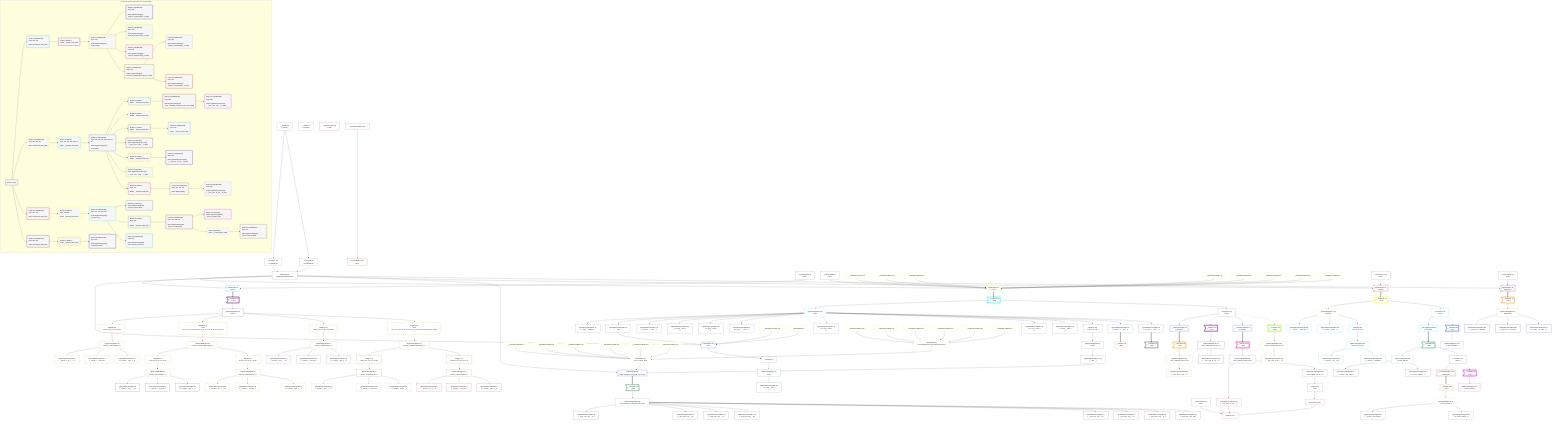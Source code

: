%%{init: {'themeVariables': { 'fontSize': '12px'}}}%%
graph TD
    classDef path fill:#eee,stroke:#000,color:#000
    classDef plan fill:#fff,stroke-width:1px,color:#000
    classDef itemplan fill:#fff,stroke-width:2px,color:#000
    classDef sideeffectplan fill:#f00,stroke-width:2px,color:#000
    classDef bucket fill:#f6f6f6,color:#000,stroke-width:2px,text-align:left


    %% define steps
    __Value3["__Value[3∈0]<br />ᐸcontextᐳ"]:::plan
    __Value5["__Value[5∈0]<br />ᐸrootValueᐳ"]:::plan
    Access197["Access[197∈0]<br />ᐸ3.pgSettingsᐳ"]:::plan
    Access198["Access[198∈0]<br />ᐸ3.withPgClientᐳ"]:::plan
    Object199["Object[199∈0]<br />ᐸ{pgSettings,withPgClient}ᐳ"]:::plan
    Connection200["Connection[200∈0]<br />ᐸ196ᐳ"]:::plan
    PgSelect201[["PgSelect[201∈1]<br />ᐸtypesᐳ"]]:::plan
    __Item202>"__Item[202∈2]<br />ᐸ201ᐳ"]:::itemplan
    PgSelectSingle203["PgSelectSingle[203∈2]<br />ᐸtypesᐳ"]:::plan
    Map558["Map[558∈3]<br />ᐸ203:{”0”:0,”1”:1,”2”:2,”3”:3}ᐳ"]:::plan
    PgSelectSingle210["PgSelectSingle[210∈3]<br />ᐸfrmcdc_compoundType_1ᐳ"]:::plan
    PgClassExpression211["PgClassExpression[211∈3]<br />ᐸ__frmcdc_c...pe_1__.”a”ᐳ"]:::plan
    PgClassExpression212["PgClassExpression[212∈3]<br />ᐸ__frmcdc_c....”foo_bar”ᐳ"]:::plan
    PgClassExpression214["PgClassExpression[214∈3]<br />ᐸ”c”.”compo..._type_1__)ᐳ"]:::plan
    Map568["Map[568∈3]<br />ᐸ203:{”0”:5,”1”:6,”2”:7,”3”:8,”4”:9,”5”:10,”6”:11,”7”:12,”8”:13,”9”:14,”10”:15}ᐳ"]:::plan
    PgSelectSingle221["PgSelectSingle[221∈3]<br />ᐸfrmcdc_nestedCompoundType_1ᐳ"]:::plan
    Map562["Map[562∈3]<br />ᐸ221:{”0”:0,”1”:1,”2”:2,”3”:3}ᐳ"]:::plan
    PgSelectSingle228["PgSelectSingle[228∈3]<br />ᐸfrmcdc_compoundType_1ᐳ"]:::plan
    PgClassExpression229["PgClassExpression[229∈4]<br />ᐸ__frmcdc_c...pe_1__.”a”ᐳ"]:::plan
    PgClassExpression230["PgClassExpression[230∈4]<br />ᐸ__frmcdc_c....”foo_bar”ᐳ"]:::plan
    PgClassExpression232["PgClassExpression[232∈4]<br />ᐸ”c”.”compo..._type_1__)ᐳ"]:::plan
    Map565["Map[565∈3]<br />ᐸ221:{”0”:5,”1”:6,”2”:7,”3”:8}ᐳ"]:::plan
    PgSelectSingle239["PgSelectSingle[239∈3]<br />ᐸfrmcdc_compoundType_1ᐳ"]:::plan
    PgClassExpression240["PgClassExpression[240∈5]<br />ᐸ__frmcdc_c...pe_1__.”a”ᐳ"]:::plan
    PgClassExpression241["PgClassExpression[241∈5]<br />ᐸ__frmcdc_c....”foo_bar”ᐳ"]:::plan
    PgClassExpression243["PgClassExpression[243∈5]<br />ᐸ”c”.”compo..._type_1__)ᐳ"]:::plan
    Map571["Map[571∈3]<br />ᐸ203:{”0”:17,”1”:18,”2”:19,”3”:20}ᐳ"]:::plan
    PgSelectSingle250["PgSelectSingle[250∈3]<br />ᐸfrmcdc_compoundType_1ᐳ"]:::plan
    PgClassExpression251["PgClassExpression[251∈6]<br />ᐸ__frmcdc_c...pe_1__.”a”ᐳ"]:::plan
    PgClassExpression252["PgClassExpression[252∈6]<br />ᐸ__frmcdc_c....”foo_bar”ᐳ"]:::plan
    PgClassExpression254["PgClassExpression[254∈6]<br />ᐸ”c”.”compo..._type_1__)ᐳ"]:::plan
    Map579["Map[579∈3]<br />ᐸ203:{”0”:22,”1”:23,”2”:24,”3”:25,”4”:26,”5”:27,”6”:28,”7”:29,”8”:30,”9”:31,”10”:32}ᐳ"]:::plan
    PgSelectSingle261["PgSelectSingle[261∈3]<br />ᐸfrmcdc_nestedCompoundType_1ᐳ"]:::plan
    Map575["Map[575∈7]<br />ᐸ261:{”0”:0,”1”:1,”2”:2,”3”:3}ᐳ"]:::plan
    PgSelectSingle268["PgSelectSingle[268∈7]<br />ᐸfrmcdc_compoundType_1ᐳ"]:::plan
    PgClassExpression269["PgClassExpression[269∈8]<br />ᐸ__frmcdc_c...pe_1__.”a”ᐳ"]:::plan
    PgClassExpression270["PgClassExpression[270∈8]<br />ᐸ__frmcdc_c....”foo_bar”ᐳ"]:::plan
    PgClassExpression272["PgClassExpression[272∈8]<br />ᐸ”c”.”compo..._type_1__)ᐳ"]:::plan
    Map577["Map[577∈7]<br />ᐸ261:{”0”:4,”1”:5,”2”:6,”3”:7}ᐳ"]:::plan
    PgSelectSingle279["PgSelectSingle[279∈7]<br />ᐸfrmcdc_compoundType_1ᐳ"]:::plan
    PgClassExpression280["PgClassExpression[280∈9]<br />ᐸ__frmcdc_c...pe_1__.”a”ᐳ"]:::plan
    PgClassExpression281["PgClassExpression[281∈9]<br />ᐸ__frmcdc_c....”foo_bar”ᐳ"]:::plan
    PgClassExpression283["PgClassExpression[283∈9]<br />ᐸ”c”.”compo..._type_1__)ᐳ"]:::plan
    Connection308["Connection[308∈0]<br />ᐸ304ᐳ"]:::plan
    __InputStaticLeaf317["__InputStaticLeaf[317∈10]"]:::plan
    __InputStaticLeaf321["__InputStaticLeaf[321∈10]"]:::plan
    __InputStaticLeaf322["__InputStaticLeaf[322∈10]"]:::plan
    __InputStaticLeaf329["__InputStaticLeaf[329∈10]"]:::plan
    __InputStaticLeaf333["__InputStaticLeaf[333∈10]"]:::plan
    __InputStaticLeaf334["__InputStaticLeaf[334∈10]"]:::plan
    __InputStaticLeaf349["__InputStaticLeaf[349∈10]"]:::plan
    __InputStaticLeaf350["__InputStaticLeaf[350∈10]"]:::plan
    PgSelect309[["PgSelect[309∈10]<br />ᐸpostᐳ"]]:::plan
    __Item310>"__Item[310∈11]<br />ᐸ309ᐳ"]:::itemplan
    PgSelectSingle311["PgSelectSingle[311∈11]<br />ᐸpostᐳ"]:::plan
    PgClassExpression312["PgClassExpression[312∈12]<br />ᐸ__post__.”headline”ᐳ"]:::plan
    PgClassExpression315["PgClassExpression[315∈12]<br />ᐸ__post__ᐳ"]:::plan
    PgClassExpression316["PgClassExpression[316∈12]<br />ᐸ”a”.”post_...(__post__)ᐳ"]:::plan
    PgClassExpression320["PgClassExpression[320∈12]<br />ᐸ”a”.”post_...lder! */<br />)ᐳ"]:::plan
    PgClassExpression324["PgClassExpression[324∈12]<br />ᐸ”a”.”post_...lder! */<br />)ᐳ"]:::plan
    PgClassExpression328["PgClassExpression[328∈12]<br />ᐸ”a”.”post_...(__post__)ᐳ"]:::plan
    PgClassExpression332["PgClassExpression[332∈12]<br />ᐸ”a”.”post_...lder! */<br />)ᐳ"]:::plan
    PgClassExpression336["PgClassExpression[336∈12]<br />ᐸ”a”.”post_...lder! */<br />)ᐳ"]:::plan
    __InputStaticLeaf337["__InputStaticLeaf[337∈10]"]:::plan
    Constant339["Constant[339∈10]"]:::plan
    PgSelect341[["PgSelect[341∈12]<br />ᐸpostᐳ"]]:::plan
    First345["First[345∈12]"]:::plan
    PgSelectSingle346["PgSelectSingle[346∈12]<br />ᐸpostᐳ"]:::plan
    PgClassExpression348["PgClassExpression[348∈12]<br />ᐸ”a”.”post_...lder! */<br />)ᐳ"]:::plan
    PgClassExpression352["PgClassExpression[352∈12]<br />ᐸ”a”.”post_...lder! */<br />)ᐳ"]:::plan
    __InputStaticLeaf354["__InputStaticLeaf[354∈10]"]:::plan
    __InputStaticLeaf355["__InputStaticLeaf[355∈10]"]:::plan
    __InputStaticLeaf356["__InputStaticLeaf[356∈10]"]:::plan
    __InputStaticLeaf358["__InputStaticLeaf[358∈10]"]:::plan
    __InputStaticLeaf359["__InputStaticLeaf[359∈10]"]:::plan
    __InputStaticLeaf361["__InputStaticLeaf[361∈10]"]:::plan
    __InputStaticLeaf362["__InputStaticLeaf[362∈10]"]:::plan
    __InputStaticLeaf363["__InputStaticLeaf[363∈10]"]:::plan
    __InputStaticLeaf364["__InputStaticLeaf[364∈10]"]:::plan
    __InputStaticLeaf365["__InputStaticLeaf[365∈10]"]:::plan
    __InputStaticLeaf366["__InputStaticLeaf[366∈10]"]:::plan
    __InputStaticLeaf367["__InputStaticLeaf[367∈10]"]:::plan
    Object369["Object[369∈10]<br />ᐸ{seconds,minutes,hours,days,months,years}ᐳ"]:::plan
    Object368["Object[368∈10]<br />ᐸ{a,b,c,e,f,g,foo_bar}ᐳ"]:::plan
    Map573["Map[573∈12]<br />ᐸ311:{”0”:3,”1”:4}ᐳ"]:::plan
    PgSelectSingle376["PgSelectSingle[376∈12]<br />ᐸpostᐳ"]:::plan
    PgClassExpression377["PgClassExpression[377∈12]<br />ᐸ__post__ᐳ"]:::plan
    PgSelect378[["PgSelect[378∈12]<br />ᐸpost_computed_compound_type_arrayᐳ"]]:::plan
    __Item382>"__Item[382∈13]<br />ᐸ378ᐳ"]:::itemplan
    PgSelectSingle383["PgSelectSingle[383∈13]<br />ᐸpost_computed_compound_type_arrayᐳ"]:::plan
    PgClassExpression384["PgClassExpression[384∈14]<br />ᐸ__post_com...rray__.”a”ᐳ"]:::plan
    PgClassExpression385["PgClassExpression[385∈14]<br />ᐸ__post_com...rray__.”b”ᐳ"]:::plan
    PgClassExpression386["PgClassExpression[386∈14]<br />ᐸ__post_com...rray__.”c”ᐳ"]:::plan
    PgClassExpression387["PgClassExpression[387∈14]<br />ᐸ__post_com...rray__.”d”ᐳ"]:::plan
    PgClassExpression388["PgClassExpression[388∈14]<br />ᐸ__post_com...rray__.”e”ᐳ"]:::plan
    PgClassExpression389["PgClassExpression[389∈14]<br />ᐸ__post_com...rray__.”f”ᐳ"]:::plan
    PgClassExpression390["PgClassExpression[390∈14]<br />ᐸ__post_com...rray__.”g”ᐳ"]:::plan
    PgClassExpression394["PgClassExpression[394∈14]<br />ᐸ__post_com....”foo_bar”ᐳ"]:::plan
    PgClassExpression396["PgClassExpression[396∈12]<br />ᐸ”a”.”post_...(__post__)ᐳ"]:::plan
    __Item397>"__Item[397∈16]<br />ᐸ396ᐳ"]:::itemplan
    PgClassExpression399["PgClassExpression[399∈12]<br />ᐸ”a”.”post_...(__post__)ᐳ"]:::plan
    __Item400>"__Item[400∈17]<br />ᐸ399ᐳ"]:::itemplan
    Connection417["Connection[417∈0]<br />ᐸ413ᐳ"]:::plan
    Access570["Access[570∈12]<br />ᐸ310.0ᐳ"]:::plan
    __ListTransform419[["__ListTransform[419∈12]<br />ᐸeach:418ᐳ"]]:::plan
    __Item420>"__Item[420∈19]<br />ᐸ570ᐳ"]:::itemplan
    PgSelectSingle421["PgSelectSingle[421∈19]<br />ᐸpost_computed_interval_setᐳ"]:::plan
    PgClassExpression422["PgClassExpression[422∈19]<br />ᐸ__post_com...al_set__.vᐳ"]:::plan
    __Item423>"__Item[423∈20]<br />ᐸ419ᐳ"]:::itemplan
    PgSelectSingle424["PgSelectSingle[424∈20]<br />ᐸpost_computed_interval_setᐳ"]:::plan
    PgClassExpression425["PgClassExpression[425∈20]<br />ᐸ__post_com...al_set__.vᐳ"]:::plan
    __ListTransform433[["__ListTransform[433∈12]<br />ᐸeach:432ᐳ"]]:::plan
    __Item434>"__Item[434∈22]<br />ᐸ570ᐳ"]:::itemplan
    PgSelectSingle435["PgSelectSingle[435∈22]<br />ᐸpost_computed_interval_setᐳ"]:::plan
    PgClassExpression436["PgClassExpression[436∈22]<br />ᐸ__post_com...al_set__.vᐳ"]:::plan
    __Item437>"__Item[437∈23]<br />ᐸ433ᐳ"]:::itemplan
    PgSelectSingle438["PgSelectSingle[438∈23]<br />ᐸpost_computed_interval_setᐳ"]:::plan
    PgClassExpression439["PgClassExpression[439∈23]<br />ᐸ__post_com...al_set__.vᐳ"]:::plan
    PgClassExpression442["PgClassExpression[442∈23]<br />ᐸrow_number...tion by 1)ᐳ"]:::plan
    List443["List[443∈23]<br />ᐸ442ᐳ"]:::plan
    PgCursor441["PgCursor[441∈23]"]:::plan
    Edge440["Edge[440∈23]"]:::plan
    Connection474["Connection[474∈0]<br />ᐸ470ᐳ"]:::plan
    PgSelect475[["PgSelect[475∈26]<br />ᐸpersonᐳ"]]:::plan
    __Item476>"__Item[476∈27]<br />ᐸ475ᐳ"]:::itemplan
    PgSelectSingle477["PgSelectSingle[477∈27]<br />ᐸpersonᐳ"]:::plan
    PgClassExpression478["PgClassExpression[478∈28]<br />ᐸ__person__...full_name”ᐳ"]:::plan
    PgClassExpression480["PgClassExpression[480∈28]<br />ᐸ”c”.”perso..._person__)ᐳ"]:::plan
    Connection493["Connection[493∈26]<br />ᐸ489ᐳ"]:::plan
    Access567["Access[567∈28]<br />ᐸ476.2ᐳ"]:::plan
    __ListTransform495[["__ListTransform[495∈28]<br />ᐸeach:494ᐳ"]]:::plan
    __Item496>"__Item[496∈29]<br />ᐸ567ᐳ"]:::itemplan
    PgSelectSingle497["PgSelectSingle[497∈29]<br />ᐸperson_friendsᐳ"]:::plan
    __Item498>"__Item[498∈30]<br />ᐸ495ᐳ"]:::itemplan
    PgSelectSingle499["PgSelectSingle[499∈30]<br />ᐸperson_friendsᐳ"]:::plan
    PgClassExpression500["PgClassExpression[500∈31]<br />ᐸ__person_f...full_name”ᐳ"]:::plan
    PgClassExpression502["PgClassExpression[502∈31]<br />ᐸ”c”.”perso...friends__)ᐳ"]:::plan
    __InputStaticLeaf503["__InputStaticLeaf[503∈26]"]:::plan
    Connection515["Connection[515∈26]<br />ᐸ511ᐳ"]:::plan
    Access564["Access[564∈31]<br />ᐸ498.0ᐳ"]:::plan
    __ListTransform517[["__ListTransform[517∈31]<br />ᐸeach:516ᐳ"]]:::plan
    __Item518>"__Item[518∈32]<br />ᐸ564ᐳ"]:::itemplan
    PgSelectSingle519["PgSelectSingle[519∈32]<br />ᐸperson_friendsᐳ"]:::plan
    __Item520>"__Item[520∈33]<br />ᐸ517ᐳ"]:::itemplan
    PgSelectSingle521["PgSelectSingle[521∈33]<br />ᐸperson_friendsᐳ"]:::plan
    PgClassExpression522["PgClassExpression[522∈34]<br />ᐸ__person_f...full_name”ᐳ"]:::plan
    PgClassExpression524["PgClassExpression[524∈34]<br />ᐸ”c”.”perso...friends__)ᐳ"]:::plan
    Map560["Map[560∈28]<br />ᐸ477:{”0”:0,”1”:1}ᐳ"]:::plan
    PgSelectSingle531["PgSelectSingle[531∈28]<br />ᐸperson_first_postᐳ"]:::plan
    PgClassExpression532["PgClassExpression[532∈35]<br />ᐸ__person_f...ost__.”id”ᐳ"]:::plan
    PgClassExpression533["PgClassExpression[533∈35]<br />ᐸ__person_f...”headline”ᐳ"]:::plan
    Connection550["Connection[550∈0]<br />ᐸ546ᐳ"]:::plan
    PgSelect551[["PgSelect[551∈36]<br />ᐸedgeCaseᐳ"]]:::plan
    __Item552>"__Item[552∈37]<br />ᐸ551ᐳ"]:::itemplan
    PgSelectSingle553["PgSelectSingle[553∈37]<br />ᐸedgeCaseᐳ"]:::plan
    PgClassExpression554["PgClassExpression[554∈38]<br />ᐸ__edge_cas...s_default”ᐳ"]:::plan
    PgClassExpression555["PgClassExpression[555∈38]<br />ᐸ__edge_cas...cast_easy”ᐳ"]:::plan
    PgClassExpression557["PgClassExpression[557∈38]<br />ᐸ”c”.”edge_...ge_case__)ᐳ"]:::plan

    %% plan dependencies
    __Value3 --> Access197
    __Value3 --> Access198
    Access197 & Access198 --> Object199
    Object199 & Connection200 --> PgSelect201
    PgSelect201 ==> __Item202
    __Item202 --> PgSelectSingle203
    PgSelectSingle203 --> Map558
    Map558 --> PgSelectSingle210
    PgSelectSingle210 --> PgClassExpression211
    PgSelectSingle210 --> PgClassExpression212
    PgSelectSingle210 --> PgClassExpression214
    PgSelectSingle203 --> Map568
    Map568 --> PgSelectSingle221
    PgSelectSingle221 --> Map562
    Map562 --> PgSelectSingle228
    PgSelectSingle228 --> PgClassExpression229
    PgSelectSingle228 --> PgClassExpression230
    PgSelectSingle228 --> PgClassExpression232
    PgSelectSingle221 --> Map565
    Map565 --> PgSelectSingle239
    PgSelectSingle239 --> PgClassExpression240
    PgSelectSingle239 --> PgClassExpression241
    PgSelectSingle239 --> PgClassExpression243
    PgSelectSingle203 --> Map571
    Map571 --> PgSelectSingle250
    PgSelectSingle250 --> PgClassExpression251
    PgSelectSingle250 --> PgClassExpression252
    PgSelectSingle250 --> PgClassExpression254
    PgSelectSingle203 --> Map579
    Map579 --> PgSelectSingle261
    PgSelectSingle261 --> Map575
    Map575 --> PgSelectSingle268
    PgSelectSingle268 --> PgClassExpression269
    PgSelectSingle268 --> PgClassExpression270
    PgSelectSingle268 --> PgClassExpression272
    PgSelectSingle261 --> Map577
    Map577 --> PgSelectSingle279
    PgSelectSingle279 --> PgClassExpression280
    PgSelectSingle279 --> PgClassExpression281
    PgSelectSingle279 --> PgClassExpression283
    Object199 & Connection308 & __InputStaticLeaf317 & __InputStaticLeaf321 & __InputStaticLeaf322 & __InputStaticLeaf329 & __InputStaticLeaf333 & __InputStaticLeaf334 & __InputStaticLeaf349 & __InputStaticLeaf350 --> PgSelect309
    PgSelect309 ==> __Item310
    __Item310 --> PgSelectSingle311
    PgSelectSingle311 --> PgClassExpression312
    PgSelectSingle311 --> PgClassExpression315
    PgSelectSingle311 --> PgClassExpression316
    PgSelectSingle311 --> PgClassExpression320
    PgSelectSingle311 --> PgClassExpression324
    PgSelectSingle311 --> PgClassExpression328
    PgSelectSingle311 --> PgClassExpression332
    PgSelectSingle311 --> PgClassExpression336
    Object199 & PgClassExpression315 & __InputStaticLeaf337 & Constant339 --> PgSelect341
    PgSelect341 --> First345
    First345 --> PgSelectSingle346
    PgSelectSingle346 --> PgClassExpression348
    PgSelectSingle311 --> PgClassExpression352
    __InputStaticLeaf361 & __InputStaticLeaf362 & __InputStaticLeaf363 & __InputStaticLeaf364 & __InputStaticLeaf365 & __InputStaticLeaf366 --> Object369
    __InputStaticLeaf354 & __InputStaticLeaf355 & __InputStaticLeaf356 & __InputStaticLeaf358 & __InputStaticLeaf359 & Object369 & __InputStaticLeaf367 --> Object368
    PgSelectSingle311 --> Map573
    Map573 --> PgSelectSingle376
    PgSelectSingle376 --> PgClassExpression377
    Object199 & PgClassExpression377 & Object368 --> PgSelect378
    PgSelect378 ==> __Item382
    __Item382 --> PgSelectSingle383
    PgSelectSingle383 --> PgClassExpression384
    PgSelectSingle383 --> PgClassExpression385
    PgSelectSingle383 --> PgClassExpression386
    PgSelectSingle383 --> PgClassExpression387
    PgSelectSingle383 --> PgClassExpression388
    PgSelectSingle383 --> PgClassExpression389
    PgSelectSingle383 --> PgClassExpression390
    PgSelectSingle383 --> PgClassExpression394
    PgSelectSingle311 --> PgClassExpression396
    PgClassExpression396 ==> __Item397
    PgSelectSingle311 --> PgClassExpression399
    PgClassExpression399 ==> __Item400
    __Item310 --> Access570
    Access570 --> __ListTransform419
    Access570 -.-> __Item420
    __Item420 --> PgSelectSingle421
    PgSelectSingle421 --> PgClassExpression422
    __ListTransform419 ==> __Item423
    __Item423 --> PgSelectSingle424
    PgSelectSingle424 --> PgClassExpression425
    Access570 --> __ListTransform433
    Access570 -.-> __Item434
    __Item434 --> PgSelectSingle435
    PgSelectSingle435 --> PgClassExpression436
    __ListTransform433 ==> __Item437
    __Item437 --> PgSelectSingle438
    PgSelectSingle438 --> PgClassExpression439
    PgSelectSingle438 --> PgClassExpression442
    PgClassExpression442 --> List443
    List443 --> PgCursor441
    PgClassExpression439 & PgCursor441 & Connection417 --> Edge440
    Object199 & Connection474 --> PgSelect475
    PgSelect475 ==> __Item476
    __Item476 --> PgSelectSingle477
    PgSelectSingle477 --> PgClassExpression478
    PgSelectSingle477 --> PgClassExpression480
    __Item476 --> Access567
    Access567 --> __ListTransform495
    Access567 -.-> __Item496
    __Item496 --> PgSelectSingle497
    __ListTransform495 ==> __Item498
    __Item498 --> PgSelectSingle499
    PgSelectSingle499 --> PgClassExpression500
    PgSelectSingle499 --> PgClassExpression502
    __InputStaticLeaf503 --> Connection515
    __Item498 --> Access564
    Access564 --> __ListTransform517
    Access564 -.-> __Item518
    __Item518 --> PgSelectSingle519
    __ListTransform517 ==> __Item520
    __Item520 --> PgSelectSingle521
    PgSelectSingle521 --> PgClassExpression522
    PgSelectSingle521 --> PgClassExpression524
    PgSelectSingle477 --> Map560
    Map560 --> PgSelectSingle531
    PgSelectSingle531 --> PgClassExpression532
    PgSelectSingle531 --> PgClassExpression533
    Object199 & Connection550 --> PgSelect551
    PgSelect551 ==> __Item552
    __Item552 --> PgSelectSingle553
    PgSelectSingle553 --> PgClassExpression554
    PgSelectSingle553 --> PgClassExpression555
    PgSelectSingle553 --> PgClassExpression557

    subgraph "Buckets for queries/v4/procedure-computed-fields"
    Bucket0("Bucket 0 (root)"):::bucket
    classDef bucket0 stroke:#696969
    class Bucket0,__Value3,__Value5,Access197,Access198,Object199,Connection200,Connection308,Connection417,Connection474,Connection550 bucket0
    Bucket1("Bucket 1 (nullableField)<br />Deps: 199, 200<br /><br />ROOT Connectionᐸ196ᐳ[200]"):::bucket
    classDef bucket1 stroke:#00bfff
    class Bucket1,PgSelect201 bucket1
    Bucket2("Bucket 2 (listItem)<br />ROOT __Item{2}ᐸ201ᐳ[202]"):::bucket
    classDef bucket2 stroke:#7f007f
    class Bucket2,__Item202,PgSelectSingle203 bucket2
    Bucket3("Bucket 3 (nullableField)<br />Deps: 203<br /><br />ROOT PgSelectSingle{2}ᐸtypesᐳ[203]"):::bucket
    classDef bucket3 stroke:#ffa500
    class Bucket3,PgSelectSingle210,PgClassExpression211,PgClassExpression212,PgClassExpression214,PgSelectSingle221,PgSelectSingle228,PgSelectSingle239,PgSelectSingle250,PgSelectSingle261,Map558,Map562,Map565,Map568,Map571,Map579 bucket3
    Bucket4("Bucket 4 (nullableField)<br />Deps: 228<br /><br />ROOT PgSelectSingle{3}ᐸfrmcdc_compoundType_1ᐳ[228]"):::bucket
    classDef bucket4 stroke:#0000ff
    class Bucket4,PgClassExpression229,PgClassExpression230,PgClassExpression232 bucket4
    Bucket5("Bucket 5 (nullableField)<br />Deps: 239<br /><br />ROOT PgSelectSingle{3}ᐸfrmcdc_compoundType_1ᐳ[239]"):::bucket
    classDef bucket5 stroke:#7fff00
    class Bucket5,PgClassExpression240,PgClassExpression241,PgClassExpression243 bucket5
    Bucket6("Bucket 6 (nullableField)<br />Deps: 250<br /><br />ROOT PgSelectSingle{3}ᐸfrmcdc_compoundType_1ᐳ[250]"):::bucket
    classDef bucket6 stroke:#ff1493
    class Bucket6,PgClassExpression251,PgClassExpression252,PgClassExpression254 bucket6
    Bucket7("Bucket 7 (nullableField)<br />Deps: 261<br /><br />ROOT PgSelectSingle{3}ᐸfrmcdc_nestedCompoundType_1ᐳ[261]"):::bucket
    classDef bucket7 stroke:#808000
    class Bucket7,PgSelectSingle268,PgSelectSingle279,Map575,Map577 bucket7
    Bucket8("Bucket 8 (nullableField)<br />Deps: 268<br /><br />ROOT PgSelectSingle{7}ᐸfrmcdc_compoundType_1ᐳ[268]"):::bucket
    classDef bucket8 stroke:#dda0dd
    class Bucket8,PgClassExpression269,PgClassExpression270,PgClassExpression272 bucket8
    Bucket9("Bucket 9 (nullableField)<br />Deps: 279<br /><br />ROOT PgSelectSingle{7}ᐸfrmcdc_compoundType_1ᐳ[279]"):::bucket
    classDef bucket9 stroke:#ff0000
    class Bucket9,PgClassExpression280,PgClassExpression281,PgClassExpression283 bucket9
    Bucket10("Bucket 10 (nullableField)<br />Deps: 199, 308, 417<br /><br />ROOT Connectionᐸ304ᐳ[308]"):::bucket
    classDef bucket10 stroke:#ffff00
    class Bucket10,PgSelect309,__InputStaticLeaf317,__InputStaticLeaf321,__InputStaticLeaf322,__InputStaticLeaf329,__InputStaticLeaf333,__InputStaticLeaf334,__InputStaticLeaf337,Constant339,__InputStaticLeaf349,__InputStaticLeaf350,__InputStaticLeaf354,__InputStaticLeaf355,__InputStaticLeaf356,__InputStaticLeaf358,__InputStaticLeaf359,__InputStaticLeaf361,__InputStaticLeaf362,__InputStaticLeaf363,__InputStaticLeaf364,__InputStaticLeaf365,__InputStaticLeaf366,__InputStaticLeaf367,Object368,Object369 bucket10
    Bucket11("Bucket 11 (listItem)<br />Deps: 199, 337, 339, 368, 417<br /><br />ROOT __Item{11}ᐸ309ᐳ[310]"):::bucket
    classDef bucket11 stroke:#00ffff
    class Bucket11,__Item310,PgSelectSingle311 bucket11
    Bucket12("Bucket 12 (nullableField)<br />Deps: 311, 199, 337, 339, 368, 310, 417<br /><br />ROOT PgSelectSingle{11}ᐸpostᐳ[311]"):::bucket
    classDef bucket12 stroke:#4169e1
    class Bucket12,PgClassExpression312,PgClassExpression315,PgClassExpression316,PgClassExpression320,PgClassExpression324,PgClassExpression328,PgClassExpression332,PgClassExpression336,PgSelect341,First345,PgSelectSingle346,PgClassExpression348,PgClassExpression352,PgSelectSingle376,PgClassExpression377,PgSelect378,PgClassExpression396,PgClassExpression399,__ListTransform419,__ListTransform433,Access570,Map573 bucket12
    Bucket13("Bucket 13 (listItem)<br />ROOT __Item{13}ᐸ378ᐳ[382]"):::bucket
    classDef bucket13 stroke:#3cb371
    class Bucket13,__Item382,PgSelectSingle383 bucket13
    Bucket14("Bucket 14 (nullableField)<br />Deps: 383<br /><br />ROOT PgSelectSingle{13}ᐸpost_computed_compound_type_arrayᐳ[383]"):::bucket
    classDef bucket14 stroke:#a52a2a
    class Bucket14,PgClassExpression384,PgClassExpression385,PgClassExpression386,PgClassExpression387,PgClassExpression388,PgClassExpression389,PgClassExpression390,PgClassExpression394 bucket14
    Bucket15("Bucket 15 (nullableField)<br />Deps: 390<br /><br />ROOT PgClassExpression{14}ᐸ__post_com...rray__.”g”ᐳ[390]"):::bucket
    classDef bucket15 stroke:#ff00ff
    class Bucket15 bucket15
    Bucket16("Bucket 16 (listItem)<br />ROOT __Item{16}ᐸ396ᐳ[397]"):::bucket
    classDef bucket16 stroke:#f5deb3
    class Bucket16,__Item397 bucket16
    Bucket17("Bucket 17 (listItem)<br />ROOT __Item{17}ᐸ399ᐳ[400]"):::bucket
    classDef bucket17 stroke:#696969
    class Bucket17,__Item400 bucket17
    Bucket18("Bucket 18 (nullableField)<br />Deps: 400<br /><br />ROOT __Item{17}ᐸ399ᐳ[400]"):::bucket
    classDef bucket18 stroke:#00bfff
    class Bucket18 bucket18
    Bucket19("Bucket 19 (subroutine)<br />ROOT PgClassExpression{19}ᐸ__post_com...al_set__.vᐳ[422]"):::bucket
    classDef bucket19 stroke:#7f007f
    class Bucket19,__Item420,PgSelectSingle421,PgClassExpression422 bucket19
    Bucket20("Bucket 20 (listItem)<br />ROOT __Item{20}ᐸ419ᐳ[423]"):::bucket
    classDef bucket20 stroke:#ffa500
    class Bucket20,__Item423,PgSelectSingle424,PgClassExpression425 bucket20
    Bucket21("Bucket 21 (nullableField)<br />Deps: 425<br /><br />ROOT PgClassExpression{20}ᐸ__post_com...al_set__.vᐳ[425]"):::bucket
    classDef bucket21 stroke:#0000ff
    class Bucket21 bucket21
    Bucket22("Bucket 22 (subroutine)<br />ROOT PgClassExpression{22}ᐸ__post_com...al_set__.vᐳ[436]"):::bucket
    classDef bucket22 stroke:#7fff00
    class Bucket22,__Item434,PgSelectSingle435,PgClassExpression436 bucket22
    Bucket23("Bucket 23 (listItem)<br />Deps: 417<br /><br />ROOT __Item{23}ᐸ433ᐳ[437]"):::bucket
    classDef bucket23 stroke:#ff1493
    class Bucket23,__Item437,PgSelectSingle438,PgClassExpression439,Edge440,PgCursor441,PgClassExpression442,List443 bucket23
    Bucket24("Bucket 24 (nullableField)<br />Deps: 440, 439, 441<br /><br />ROOT Edge{23}[440]"):::bucket
    classDef bucket24 stroke:#808000
    class Bucket24 bucket24
    Bucket25("Bucket 25 (nullableField)<br />Deps: 439<br /><br />ROOT PgClassExpression{23}ᐸ__post_com...al_set__.vᐳ[439]"):::bucket
    classDef bucket25 stroke:#dda0dd
    class Bucket25 bucket25
    Bucket26("Bucket 26 (nullableField)<br />Deps: 199, 474<br /><br />ROOT Connectionᐸ470ᐳ[474]"):::bucket
    classDef bucket26 stroke:#ff0000
    class Bucket26,PgSelect475,Connection493,__InputStaticLeaf503,Connection515 bucket26
    Bucket27("Bucket 27 (listItem)<br />Deps: 493, 515<br /><br />ROOT __Item{27}ᐸ475ᐳ[476]"):::bucket
    classDef bucket27 stroke:#ffff00
    class Bucket27,__Item476,PgSelectSingle477 bucket27
    Bucket28("Bucket 28 (nullableField)<br />Deps: 477, 476, 493, 515<br /><br />ROOT PgSelectSingle{27}ᐸpersonᐳ[477]"):::bucket
    classDef bucket28 stroke:#00ffff
    class Bucket28,PgClassExpression478,PgClassExpression480,__ListTransform495,PgSelectSingle531,Map560,Access567 bucket28
    Bucket29("Bucket 29 (subroutine)<br />ROOT PgSelectSingle{29}ᐸperson_friendsᐳ[497]"):::bucket
    classDef bucket29 stroke:#4169e1
    class Bucket29,__Item496,PgSelectSingle497 bucket29
    Bucket30("Bucket 30 (listItem)<br />Deps: 515<br /><br />ROOT __Item{30}ᐸ495ᐳ[498]"):::bucket
    classDef bucket30 stroke:#3cb371
    class Bucket30,__Item498,PgSelectSingle499 bucket30
    Bucket31("Bucket 31 (nullableField)<br />Deps: 499, 498, 515<br /><br />ROOT PgSelectSingle{30}ᐸperson_friendsᐳ[499]"):::bucket
    classDef bucket31 stroke:#a52a2a
    class Bucket31,PgClassExpression500,PgClassExpression502,__ListTransform517,Access564 bucket31
    Bucket32("Bucket 32 (subroutine)<br />ROOT PgSelectSingle{32}ᐸperson_friendsᐳ[519]"):::bucket
    classDef bucket32 stroke:#ff00ff
    class Bucket32,__Item518,PgSelectSingle519 bucket32
    Bucket33("Bucket 33 (listItem)<br />ROOT __Item{33}ᐸ517ᐳ[520]"):::bucket
    classDef bucket33 stroke:#f5deb3
    class Bucket33,__Item520,PgSelectSingle521 bucket33
    Bucket34("Bucket 34 (nullableField)<br />Deps: 521<br /><br />ROOT PgSelectSingle{33}ᐸperson_friendsᐳ[521]"):::bucket
    classDef bucket34 stroke:#696969
    class Bucket34,PgClassExpression522,PgClassExpression524 bucket34
    Bucket35("Bucket 35 (nullableField)<br />Deps: 531<br /><br />ROOT PgSelectSingle{28}ᐸperson_first_postᐳ[531]"):::bucket
    classDef bucket35 stroke:#00bfff
    class Bucket35,PgClassExpression532,PgClassExpression533 bucket35
    Bucket36("Bucket 36 (nullableField)<br />Deps: 199, 550<br /><br />ROOT Connectionᐸ546ᐳ[550]"):::bucket
    classDef bucket36 stroke:#7f007f
    class Bucket36,PgSelect551 bucket36
    Bucket37("Bucket 37 (listItem)<br />ROOT __Item{37}ᐸ551ᐳ[552]"):::bucket
    classDef bucket37 stroke:#ffa500
    class Bucket37,__Item552,PgSelectSingle553 bucket37
    Bucket38("Bucket 38 (nullableField)<br />Deps: 553<br /><br />ROOT PgSelectSingle{37}ᐸedgeCaseᐳ[553]"):::bucket
    classDef bucket38 stroke:#0000ff
    class Bucket38,PgClassExpression554,PgClassExpression555,PgClassExpression557 bucket38
    Bucket0 --> Bucket1 & Bucket10 & Bucket26 & Bucket36
    Bucket1 --> Bucket2
    Bucket2 --> Bucket3
    Bucket3 --> Bucket4 & Bucket5 & Bucket6 & Bucket7
    Bucket7 --> Bucket8 & Bucket9
    Bucket10 --> Bucket11
    Bucket11 --> Bucket12
    Bucket12 --> Bucket13 & Bucket16 & Bucket17 & Bucket19 & Bucket20 & Bucket22 & Bucket23
    Bucket13 --> Bucket14
    Bucket14 --> Bucket15
    Bucket17 --> Bucket18
    Bucket20 --> Bucket21
    Bucket23 --> Bucket24
    Bucket24 --> Bucket25
    Bucket26 --> Bucket27
    Bucket27 --> Bucket28
    Bucket28 --> Bucket29 & Bucket30 & Bucket35
    Bucket30 --> Bucket31
    Bucket31 --> Bucket32 & Bucket33
    Bucket33 --> Bucket34
    Bucket36 --> Bucket37
    Bucket37 --> Bucket38
    end